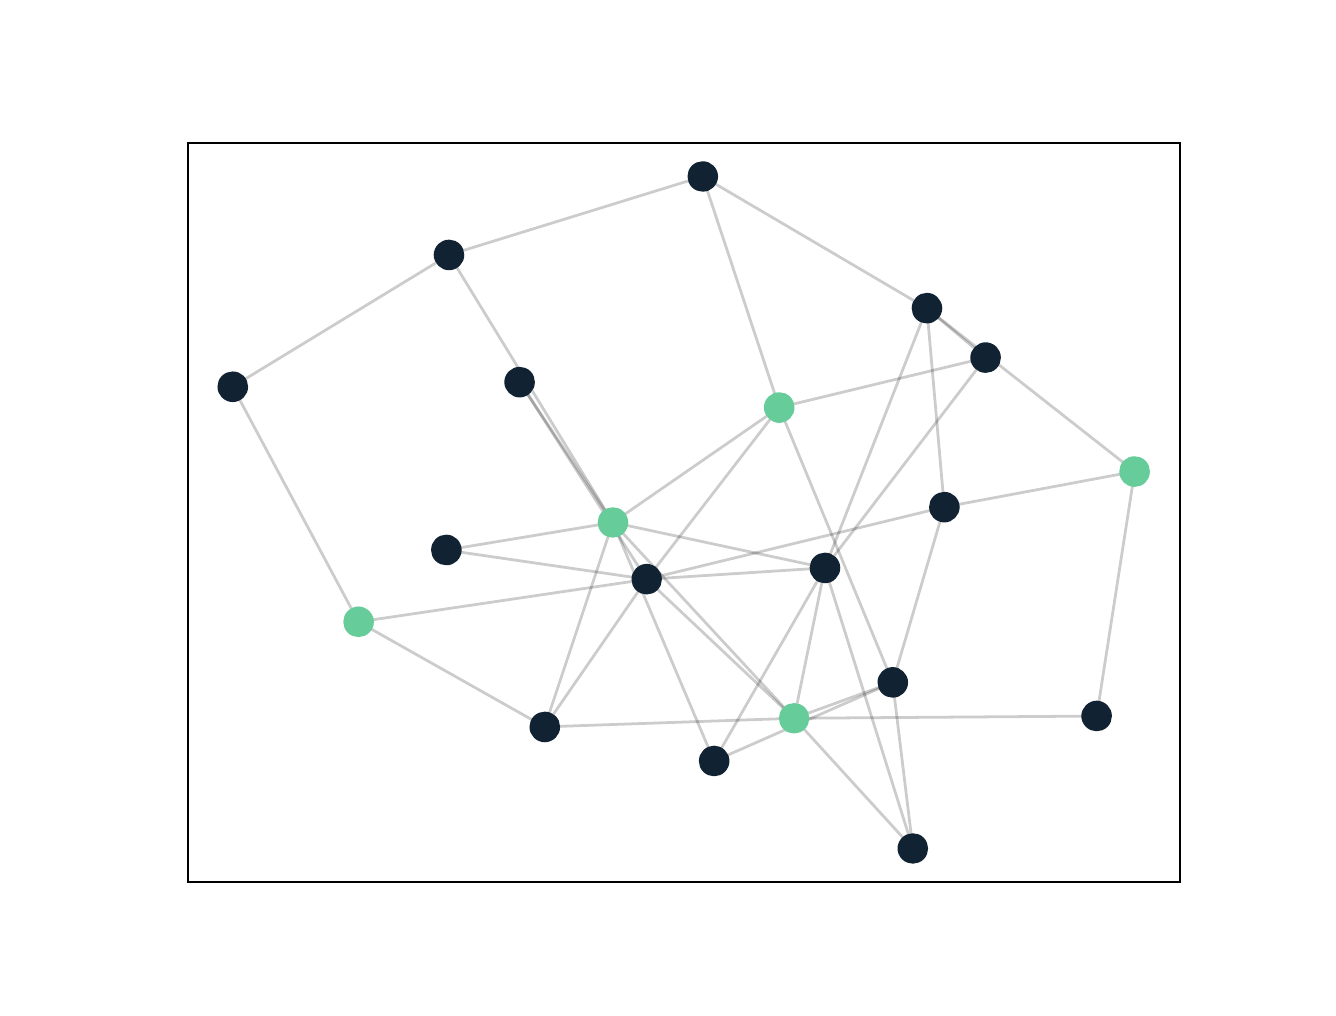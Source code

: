 \begingroup%
\makeatletter%
\begin{pgfpicture}%
\pgfpathrectangle{\pgfpointorigin}{\pgfqpoint{6.4in}{4.8in}}%
\pgfusepath{use as bounding box, clip}%
\begin{pgfscope}%
\pgfsetbuttcap%
\pgfsetmiterjoin%
\definecolor{currentfill}{rgb}{1.0,1.0,1.0}%
\pgfsetfillcolor{currentfill}%
\pgfsetlinewidth{0.0pt}%
\definecolor{currentstroke}{rgb}{1.0,1.0,1.0}%
\pgfsetstrokecolor{currentstroke}%
\pgfsetdash{}{0pt}%
\pgfpathmoveto{\pgfqpoint{0.0in}{0.0in}}%
\pgfpathlineto{\pgfqpoint{6.4in}{0.0in}}%
\pgfpathlineto{\pgfqpoint{6.4in}{4.8in}}%
\pgfpathlineto{\pgfqpoint{0.0in}{4.8in}}%
\pgfpathclose%
\pgfusepath{fill}%
\end{pgfscope}%
\begin{pgfscope}%
\pgfsetbuttcap%
\pgfsetmiterjoin%
\definecolor{currentfill}{rgb}{1.0,1.0,1.0}%
\pgfsetfillcolor{currentfill}%
\pgfsetlinewidth{0.0pt}%
\definecolor{currentstroke}{rgb}{0.0,0.0,0.0}%
\pgfsetstrokecolor{currentstroke}%
\pgfsetstrokeopacity{0.0}%
\pgfsetdash{}{0pt}%
\pgfpathmoveto{\pgfqpoint{0.8in}{0.528in}}%
\pgfpathlineto{\pgfqpoint{5.76in}{0.528in}}%
\pgfpathlineto{\pgfqpoint{5.76in}{4.224in}}%
\pgfpathlineto{\pgfqpoint{0.8in}{4.224in}}%
\pgfpathclose%
\pgfusepath{fill}%
\end{pgfscope}%
\begin{pgfscope}%
\pgfpathrectangle{\pgfqpoint{0.8in}{0.528in}}{\pgfqpoint{4.96in}{3.696in}}%
\pgfusepath{clip}%
\pgfsetbuttcap%
\pgfsetroundjoin%
\pgfsetlinewidth{1.004pt}%
\definecolor{currentstroke}{rgb}{0.0,0.0,0.0}%
\pgfsetstrokecolor{currentstroke}%
\pgfsetstrokeopacity{0.2}%
\pgfsetdash{}{0pt}%
\pgfpathmoveto{\pgfqpoint{4.583in}{2.403in}}%
\pgfpathlineto{\pgfqpoint{4.496in}{3.397in}}%
\pgfusepath{stroke}%
\end{pgfscope}%
\begin{pgfscope}%
\pgfpathrectangle{\pgfqpoint{0.8in}{0.528in}}{\pgfqpoint{4.96in}{3.696in}}%
\pgfusepath{clip}%
\pgfsetbuttcap%
\pgfsetroundjoin%
\pgfsetlinewidth{1.004pt}%
\definecolor{currentstroke}{rgb}{0.0,0.0,0.0}%
\pgfsetstrokecolor{currentstroke}%
\pgfsetstrokeopacity{0.2}%
\pgfsetdash{}{0pt}%
\pgfpathmoveto{\pgfqpoint{4.583in}{2.403in}}%
\pgfpathlineto{\pgfqpoint{3.095in}{2.042in}}%
\pgfusepath{stroke}%
\end{pgfscope}%
\begin{pgfscope}%
\pgfpathrectangle{\pgfqpoint{0.8in}{0.528in}}{\pgfqpoint{4.96in}{3.696in}}%
\pgfusepath{clip}%
\pgfsetbuttcap%
\pgfsetroundjoin%
\pgfsetlinewidth{1.004pt}%
\definecolor{currentstroke}{rgb}{0.0,0.0,0.0}%
\pgfsetstrokecolor{currentstroke}%
\pgfsetstrokeopacity{0.2}%
\pgfsetdash{}{0pt}%
\pgfpathmoveto{\pgfqpoint{4.583in}{2.403in}}%
\pgfpathlineto{\pgfqpoint{4.325in}{1.526in}}%
\pgfusepath{stroke}%
\end{pgfscope}%
\begin{pgfscope}%
\pgfpathrectangle{\pgfqpoint{0.8in}{0.528in}}{\pgfqpoint{4.96in}{3.696in}}%
\pgfusepath{clip}%
\pgfsetbuttcap%
\pgfsetroundjoin%
\pgfsetlinewidth{1.004pt}%
\definecolor{currentstroke}{rgb}{0.0,0.0,0.0}%
\pgfsetstrokecolor{currentstroke}%
\pgfsetstrokeopacity{0.2}%
\pgfsetdash{}{0pt}%
\pgfpathmoveto{\pgfqpoint{4.583in}{2.403in}}%
\pgfpathlineto{\pgfqpoint{5.535in}{2.581in}}%
\pgfusepath{stroke}%
\end{pgfscope}%
\begin{pgfscope}%
\pgfpathrectangle{\pgfqpoint{0.8in}{0.528in}}{\pgfqpoint{4.96in}{3.696in}}%
\pgfusepath{clip}%
\pgfsetbuttcap%
\pgfsetroundjoin%
\pgfsetlinewidth{1.004pt}%
\definecolor{currentstroke}{rgb}{0.0,0.0,0.0}%
\pgfsetstrokecolor{currentstroke}%
\pgfsetstrokeopacity{0.2}%
\pgfsetdash{}{0pt}%
\pgfpathmoveto{\pgfqpoint{4.496in}{3.397in}}%
\pgfpathlineto{\pgfqpoint{3.986in}{2.099in}}%
\pgfusepath{stroke}%
\end{pgfscope}%
\begin{pgfscope}%
\pgfpathrectangle{\pgfqpoint{0.8in}{0.528in}}{\pgfqpoint{4.96in}{3.696in}}%
\pgfusepath{clip}%
\pgfsetbuttcap%
\pgfsetroundjoin%
\pgfsetlinewidth{1.004pt}%
\definecolor{currentstroke}{rgb}{0.0,0.0,0.0}%
\pgfsetstrokecolor{currentstroke}%
\pgfsetstrokeopacity{0.2}%
\pgfsetdash{}{0pt}%
\pgfpathmoveto{\pgfqpoint{4.496in}{3.397in}}%
\pgfpathlineto{\pgfqpoint{4.79in}{3.15in}}%
\pgfusepath{stroke}%
\end{pgfscope}%
\begin{pgfscope}%
\pgfpathrectangle{\pgfqpoint{0.8in}{0.528in}}{\pgfqpoint{4.96in}{3.696in}}%
\pgfusepath{clip}%
\pgfsetbuttcap%
\pgfsetroundjoin%
\pgfsetlinewidth{1.004pt}%
\definecolor{currentstroke}{rgb}{0.0,0.0,0.0}%
\pgfsetstrokecolor{currentstroke}%
\pgfsetstrokeopacity{0.2}%
\pgfsetdash{}{0pt}%
\pgfpathmoveto{\pgfqpoint{4.496in}{3.397in}}%
\pgfpathlineto{\pgfqpoint{5.535in}{2.581in}}%
\pgfusepath{stroke}%
\end{pgfscope}%
\begin{pgfscope}%
\pgfpathrectangle{\pgfqpoint{0.8in}{0.528in}}{\pgfqpoint{4.96in}{3.696in}}%
\pgfusepath{clip}%
\pgfsetbuttcap%
\pgfsetroundjoin%
\pgfsetlinewidth{1.004pt}%
\definecolor{currentstroke}{rgb}{0.0,0.0,0.0}%
\pgfsetstrokecolor{currentstroke}%
\pgfsetstrokeopacity{0.2}%
\pgfsetdash{}{0pt}%
\pgfpathmoveto{\pgfqpoint{4.496in}{3.397in}}%
\pgfpathlineto{\pgfqpoint{3.375in}{4.056in}}%
\pgfusepath{stroke}%
\end{pgfscope}%
\begin{pgfscope}%
\pgfpathrectangle{\pgfqpoint{0.8in}{0.528in}}{\pgfqpoint{4.96in}{3.696in}}%
\pgfusepath{clip}%
\pgfsetbuttcap%
\pgfsetroundjoin%
\pgfsetlinewidth{1.004pt}%
\definecolor{currentstroke}{rgb}{0.0,0.0,0.0}%
\pgfsetstrokecolor{currentstroke}%
\pgfsetstrokeopacity{0.2}%
\pgfsetdash{}{0pt}%
\pgfpathmoveto{\pgfqpoint{3.095in}{2.042in}}%
\pgfpathlineto{\pgfqpoint{2.093in}{2.188in}}%
\pgfusepath{stroke}%
\end{pgfscope}%
\begin{pgfscope}%
\pgfpathrectangle{\pgfqpoint{0.8in}{0.528in}}{\pgfqpoint{4.96in}{3.696in}}%
\pgfusepath{clip}%
\pgfsetbuttcap%
\pgfsetroundjoin%
\pgfsetlinewidth{1.004pt}%
\definecolor{currentstroke}{rgb}{0.0,0.0,0.0}%
\pgfsetstrokecolor{currentstroke}%
\pgfsetstrokeopacity{0.2}%
\pgfsetdash{}{0pt}%
\pgfpathmoveto{\pgfqpoint{3.095in}{2.042in}}%
\pgfpathlineto{\pgfqpoint{2.46in}{3.028in}}%
\pgfusepath{stroke}%
\end{pgfscope}%
\begin{pgfscope}%
\pgfpathrectangle{\pgfqpoint{0.8in}{0.528in}}{\pgfqpoint{4.96in}{3.696in}}%
\pgfusepath{clip}%
\pgfsetbuttcap%
\pgfsetroundjoin%
\pgfsetlinewidth{1.004pt}%
\definecolor{currentstroke}{rgb}{0.0,0.0,0.0}%
\pgfsetstrokecolor{currentstroke}%
\pgfsetstrokeopacity{0.2}%
\pgfsetdash{}{0pt}%
\pgfpathmoveto{\pgfqpoint{3.095in}{2.042in}}%
\pgfpathlineto{\pgfqpoint{1.654in}{1.829in}}%
\pgfusepath{stroke}%
\end{pgfscope}%
\begin{pgfscope}%
\pgfpathrectangle{\pgfqpoint{0.8in}{0.528in}}{\pgfqpoint{4.96in}{3.696in}}%
\pgfusepath{clip}%
\pgfsetbuttcap%
\pgfsetroundjoin%
\pgfsetlinewidth{1.004pt}%
\definecolor{currentstroke}{rgb}{0.0,0.0,0.0}%
\pgfsetstrokecolor{currentstroke}%
\pgfsetstrokeopacity{0.2}%
\pgfsetdash{}{0pt}%
\pgfpathmoveto{\pgfqpoint{3.095in}{2.042in}}%
\pgfpathlineto{\pgfqpoint{3.986in}{2.099in}}%
\pgfusepath{stroke}%
\end{pgfscope}%
\begin{pgfscope}%
\pgfpathrectangle{\pgfqpoint{0.8in}{0.528in}}{\pgfqpoint{4.96in}{3.696in}}%
\pgfusepath{clip}%
\pgfsetbuttcap%
\pgfsetroundjoin%
\pgfsetlinewidth{1.004pt}%
\definecolor{currentstroke}{rgb}{0.0,0.0,0.0}%
\pgfsetstrokecolor{currentstroke}%
\pgfsetstrokeopacity{0.2}%
\pgfsetdash{}{0pt}%
\pgfpathmoveto{\pgfqpoint{3.095in}{2.042in}}%
\pgfpathlineto{\pgfqpoint{3.758in}{2.901in}}%
\pgfusepath{stroke}%
\end{pgfscope}%
\begin{pgfscope}%
\pgfpathrectangle{\pgfqpoint{0.8in}{0.528in}}{\pgfqpoint{4.96in}{3.696in}}%
\pgfusepath{clip}%
\pgfsetbuttcap%
\pgfsetroundjoin%
\pgfsetlinewidth{1.004pt}%
\definecolor{currentstroke}{rgb}{0.0,0.0,0.0}%
\pgfsetstrokecolor{currentstroke}%
\pgfsetstrokeopacity{0.2}%
\pgfsetdash{}{0pt}%
\pgfpathmoveto{\pgfqpoint{3.095in}{2.042in}}%
\pgfpathlineto{\pgfqpoint{3.832in}{1.347in}}%
\pgfusepath{stroke}%
\end{pgfscope}%
\begin{pgfscope}%
\pgfpathrectangle{\pgfqpoint{0.8in}{0.528in}}{\pgfqpoint{4.96in}{3.696in}}%
\pgfusepath{clip}%
\pgfsetbuttcap%
\pgfsetroundjoin%
\pgfsetlinewidth{1.004pt}%
\definecolor{currentstroke}{rgb}{0.0,0.0,0.0}%
\pgfsetstrokecolor{currentstroke}%
\pgfsetstrokeopacity{0.2}%
\pgfsetdash{}{0pt}%
\pgfpathmoveto{\pgfqpoint{3.095in}{2.042in}}%
\pgfpathlineto{\pgfqpoint{2.585in}{1.304in}}%
\pgfusepath{stroke}%
\end{pgfscope}%
\begin{pgfscope}%
\pgfpathrectangle{\pgfqpoint{0.8in}{0.528in}}{\pgfqpoint{4.96in}{3.696in}}%
\pgfusepath{clip}%
\pgfsetbuttcap%
\pgfsetroundjoin%
\pgfsetlinewidth{1.004pt}%
\definecolor{currentstroke}{rgb}{0.0,0.0,0.0}%
\pgfsetstrokecolor{currentstroke}%
\pgfsetstrokeopacity{0.2}%
\pgfsetdash{}{0pt}%
\pgfpathmoveto{\pgfqpoint{2.093in}{2.188in}}%
\pgfpathlineto{\pgfqpoint{2.926in}{2.326in}}%
\pgfusepath{stroke}%
\end{pgfscope}%
\begin{pgfscope}%
\pgfpathrectangle{\pgfqpoint{0.8in}{0.528in}}{\pgfqpoint{4.96in}{3.696in}}%
\pgfusepath{clip}%
\pgfsetbuttcap%
\pgfsetroundjoin%
\pgfsetlinewidth{1.004pt}%
\definecolor{currentstroke}{rgb}{0.0,0.0,0.0}%
\pgfsetstrokecolor{currentstroke}%
\pgfsetstrokeopacity{0.2}%
\pgfsetdash{}{0pt}%
\pgfpathmoveto{\pgfqpoint{4.325in}{1.526in}}%
\pgfpathlineto{\pgfqpoint{3.758in}{2.901in}}%
\pgfusepath{stroke}%
\end{pgfscope}%
\begin{pgfscope}%
\pgfpathrectangle{\pgfqpoint{0.8in}{0.528in}}{\pgfqpoint{4.96in}{3.696in}}%
\pgfusepath{clip}%
\pgfsetbuttcap%
\pgfsetroundjoin%
\pgfsetlinewidth{1.004pt}%
\definecolor{currentstroke}{rgb}{0.0,0.0,0.0}%
\pgfsetstrokecolor{currentstroke}%
\pgfsetstrokeopacity{0.2}%
\pgfsetdash{}{0pt}%
\pgfpathmoveto{\pgfqpoint{4.325in}{1.526in}}%
\pgfpathlineto{\pgfqpoint{3.832in}{1.347in}}%
\pgfusepath{stroke}%
\end{pgfscope}%
\begin{pgfscope}%
\pgfpathrectangle{\pgfqpoint{0.8in}{0.528in}}{\pgfqpoint{4.96in}{3.696in}}%
\pgfusepath{clip}%
\pgfsetbuttcap%
\pgfsetroundjoin%
\pgfsetlinewidth{1.004pt}%
\definecolor{currentstroke}{rgb}{0.0,0.0,0.0}%
\pgfsetstrokecolor{currentstroke}%
\pgfsetstrokeopacity{0.2}%
\pgfsetdash{}{0pt}%
\pgfpathmoveto{\pgfqpoint{4.325in}{1.526in}}%
\pgfpathlineto{\pgfqpoint{3.432in}{1.133in}}%
\pgfusepath{stroke}%
\end{pgfscope}%
\begin{pgfscope}%
\pgfpathrectangle{\pgfqpoint{0.8in}{0.528in}}{\pgfqpoint{4.96in}{3.696in}}%
\pgfusepath{clip}%
\pgfsetbuttcap%
\pgfsetroundjoin%
\pgfsetlinewidth{1.004pt}%
\definecolor{currentstroke}{rgb}{0.0,0.0,0.0}%
\pgfsetstrokecolor{currentstroke}%
\pgfsetstrokeopacity{0.2}%
\pgfsetdash{}{0pt}%
\pgfpathmoveto{\pgfqpoint{4.325in}{1.526in}}%
\pgfpathlineto{\pgfqpoint{4.426in}{0.696in}}%
\pgfusepath{stroke}%
\end{pgfscope}%
\begin{pgfscope}%
\pgfpathrectangle{\pgfqpoint{0.8in}{0.528in}}{\pgfqpoint{4.96in}{3.696in}}%
\pgfusepath{clip}%
\pgfsetbuttcap%
\pgfsetroundjoin%
\pgfsetlinewidth{1.004pt}%
\definecolor{currentstroke}{rgb}{0.0,0.0,0.0}%
\pgfsetstrokecolor{currentstroke}%
\pgfsetstrokeopacity{0.2}%
\pgfsetdash{}{0pt}%
\pgfpathmoveto{\pgfqpoint{2.46in}{3.028in}}%
\pgfpathlineto{\pgfqpoint{2.926in}{2.326in}}%
\pgfusepath{stroke}%
\end{pgfscope}%
\begin{pgfscope}%
\pgfpathrectangle{\pgfqpoint{0.8in}{0.528in}}{\pgfqpoint{4.96in}{3.696in}}%
\pgfusepath{clip}%
\pgfsetbuttcap%
\pgfsetroundjoin%
\pgfsetlinewidth{1.004pt}%
\definecolor{currentstroke}{rgb}{0.0,0.0,0.0}%
\pgfsetstrokecolor{currentstroke}%
\pgfsetstrokeopacity{0.2}%
\pgfsetdash{}{0pt}%
\pgfpathmoveto{\pgfqpoint{1.654in}{1.829in}}%
\pgfpathlineto{\pgfqpoint{2.585in}{1.304in}}%
\pgfusepath{stroke}%
\end{pgfscope}%
\begin{pgfscope}%
\pgfpathrectangle{\pgfqpoint{0.8in}{0.528in}}{\pgfqpoint{4.96in}{3.696in}}%
\pgfusepath{clip}%
\pgfsetbuttcap%
\pgfsetroundjoin%
\pgfsetlinewidth{1.004pt}%
\definecolor{currentstroke}{rgb}{0.0,0.0,0.0}%
\pgfsetstrokecolor{currentstroke}%
\pgfsetstrokeopacity{0.2}%
\pgfsetdash{}{0pt}%
\pgfpathmoveto{\pgfqpoint{1.654in}{1.829in}}%
\pgfpathlineto{\pgfqpoint{1.025in}{3.005in}}%
\pgfusepath{stroke}%
\end{pgfscope}%
\begin{pgfscope}%
\pgfpathrectangle{\pgfqpoint{0.8in}{0.528in}}{\pgfqpoint{4.96in}{3.696in}}%
\pgfusepath{clip}%
\pgfsetbuttcap%
\pgfsetroundjoin%
\pgfsetlinewidth{1.004pt}%
\definecolor{currentstroke}{rgb}{0.0,0.0,0.0}%
\pgfsetstrokecolor{currentstroke}%
\pgfsetstrokeopacity{0.2}%
\pgfsetdash{}{0pt}%
\pgfpathmoveto{\pgfqpoint{3.986in}{2.099in}}%
\pgfpathlineto{\pgfqpoint{4.79in}{3.15in}}%
\pgfusepath{stroke}%
\end{pgfscope}%
\begin{pgfscope}%
\pgfpathrectangle{\pgfqpoint{0.8in}{0.528in}}{\pgfqpoint{4.96in}{3.696in}}%
\pgfusepath{clip}%
\pgfsetbuttcap%
\pgfsetroundjoin%
\pgfsetlinewidth{1.004pt}%
\definecolor{currentstroke}{rgb}{0.0,0.0,0.0}%
\pgfsetstrokecolor{currentstroke}%
\pgfsetstrokeopacity{0.2}%
\pgfsetdash{}{0pt}%
\pgfpathmoveto{\pgfqpoint{3.986in}{2.099in}}%
\pgfpathlineto{\pgfqpoint{3.832in}{1.347in}}%
\pgfusepath{stroke}%
\end{pgfscope}%
\begin{pgfscope}%
\pgfpathrectangle{\pgfqpoint{0.8in}{0.528in}}{\pgfqpoint{4.96in}{3.696in}}%
\pgfusepath{clip}%
\pgfsetbuttcap%
\pgfsetroundjoin%
\pgfsetlinewidth{1.004pt}%
\definecolor{currentstroke}{rgb}{0.0,0.0,0.0}%
\pgfsetstrokecolor{currentstroke}%
\pgfsetstrokeopacity{0.2}%
\pgfsetdash{}{0pt}%
\pgfpathmoveto{\pgfqpoint{3.986in}{2.099in}}%
\pgfpathlineto{\pgfqpoint{2.926in}{2.326in}}%
\pgfusepath{stroke}%
\end{pgfscope}%
\begin{pgfscope}%
\pgfpathrectangle{\pgfqpoint{0.8in}{0.528in}}{\pgfqpoint{4.96in}{3.696in}}%
\pgfusepath{clip}%
\pgfsetbuttcap%
\pgfsetroundjoin%
\pgfsetlinewidth{1.004pt}%
\definecolor{currentstroke}{rgb}{0.0,0.0,0.0}%
\pgfsetstrokecolor{currentstroke}%
\pgfsetstrokeopacity{0.2}%
\pgfsetdash{}{0pt}%
\pgfpathmoveto{\pgfqpoint{3.986in}{2.099in}}%
\pgfpathlineto{\pgfqpoint{3.432in}{1.133in}}%
\pgfusepath{stroke}%
\end{pgfscope}%
\begin{pgfscope}%
\pgfpathrectangle{\pgfqpoint{0.8in}{0.528in}}{\pgfqpoint{4.96in}{3.696in}}%
\pgfusepath{clip}%
\pgfsetbuttcap%
\pgfsetroundjoin%
\pgfsetlinewidth{1.004pt}%
\definecolor{currentstroke}{rgb}{0.0,0.0,0.0}%
\pgfsetstrokecolor{currentstroke}%
\pgfsetstrokeopacity{0.2}%
\pgfsetdash{}{0pt}%
\pgfpathmoveto{\pgfqpoint{3.986in}{2.099in}}%
\pgfpathlineto{\pgfqpoint{4.426in}{0.696in}}%
\pgfusepath{stroke}%
\end{pgfscope}%
\begin{pgfscope}%
\pgfpathrectangle{\pgfqpoint{0.8in}{0.528in}}{\pgfqpoint{4.96in}{3.696in}}%
\pgfusepath{clip}%
\pgfsetbuttcap%
\pgfsetroundjoin%
\pgfsetlinewidth{1.004pt}%
\definecolor{currentstroke}{rgb}{0.0,0.0,0.0}%
\pgfsetstrokecolor{currentstroke}%
\pgfsetstrokeopacity{0.2}%
\pgfsetdash{}{0pt}%
\pgfpathmoveto{\pgfqpoint{4.79in}{3.15in}}%
\pgfpathlineto{\pgfqpoint{3.758in}{2.901in}}%
\pgfusepath{stroke}%
\end{pgfscope}%
\begin{pgfscope}%
\pgfpathrectangle{\pgfqpoint{0.8in}{0.528in}}{\pgfqpoint{4.96in}{3.696in}}%
\pgfusepath{clip}%
\pgfsetbuttcap%
\pgfsetroundjoin%
\pgfsetlinewidth{1.004pt}%
\definecolor{currentstroke}{rgb}{0.0,0.0,0.0}%
\pgfsetstrokecolor{currentstroke}%
\pgfsetstrokeopacity{0.2}%
\pgfsetdash{}{0pt}%
\pgfpathmoveto{\pgfqpoint{5.345in}{1.358in}}%
\pgfpathlineto{\pgfqpoint{5.535in}{2.581in}}%
\pgfusepath{stroke}%
\end{pgfscope}%
\begin{pgfscope}%
\pgfpathrectangle{\pgfqpoint{0.8in}{0.528in}}{\pgfqpoint{4.96in}{3.696in}}%
\pgfusepath{clip}%
\pgfsetbuttcap%
\pgfsetroundjoin%
\pgfsetlinewidth{1.004pt}%
\definecolor{currentstroke}{rgb}{0.0,0.0,0.0}%
\pgfsetstrokecolor{currentstroke}%
\pgfsetstrokeopacity{0.2}%
\pgfsetdash{}{0pt}%
\pgfpathmoveto{\pgfqpoint{5.345in}{1.358in}}%
\pgfpathlineto{\pgfqpoint{3.832in}{1.347in}}%
\pgfusepath{stroke}%
\end{pgfscope}%
\begin{pgfscope}%
\pgfpathrectangle{\pgfqpoint{0.8in}{0.528in}}{\pgfqpoint{4.96in}{3.696in}}%
\pgfusepath{clip}%
\pgfsetbuttcap%
\pgfsetroundjoin%
\pgfsetlinewidth{1.004pt}%
\definecolor{currentstroke}{rgb}{0.0,0.0,0.0}%
\pgfsetstrokecolor{currentstroke}%
\pgfsetstrokeopacity{0.2}%
\pgfsetdash{}{0pt}%
\pgfpathmoveto{\pgfqpoint{3.758in}{2.901in}}%
\pgfpathlineto{\pgfqpoint{2.926in}{2.326in}}%
\pgfusepath{stroke}%
\end{pgfscope}%
\begin{pgfscope}%
\pgfpathrectangle{\pgfqpoint{0.8in}{0.528in}}{\pgfqpoint{4.96in}{3.696in}}%
\pgfusepath{clip}%
\pgfsetbuttcap%
\pgfsetroundjoin%
\pgfsetlinewidth{1.004pt}%
\definecolor{currentstroke}{rgb}{0.0,0.0,0.0}%
\pgfsetstrokecolor{currentstroke}%
\pgfsetstrokeopacity{0.2}%
\pgfsetdash{}{0pt}%
\pgfpathmoveto{\pgfqpoint{3.758in}{2.901in}}%
\pgfpathlineto{\pgfqpoint{3.375in}{4.056in}}%
\pgfusepath{stroke}%
\end{pgfscope}%
\begin{pgfscope}%
\pgfpathrectangle{\pgfqpoint{0.8in}{0.528in}}{\pgfqpoint{4.96in}{3.696in}}%
\pgfusepath{clip}%
\pgfsetbuttcap%
\pgfsetroundjoin%
\pgfsetlinewidth{1.004pt}%
\definecolor{currentstroke}{rgb}{0.0,0.0,0.0}%
\pgfsetstrokecolor{currentstroke}%
\pgfsetstrokeopacity{0.2}%
\pgfsetdash{}{0pt}%
\pgfpathmoveto{\pgfqpoint{3.832in}{1.347in}}%
\pgfpathlineto{\pgfqpoint{2.926in}{2.326in}}%
\pgfusepath{stroke}%
\end{pgfscope}%
\begin{pgfscope}%
\pgfpathrectangle{\pgfqpoint{0.8in}{0.528in}}{\pgfqpoint{4.96in}{3.696in}}%
\pgfusepath{clip}%
\pgfsetbuttcap%
\pgfsetroundjoin%
\pgfsetlinewidth{1.004pt}%
\definecolor{currentstroke}{rgb}{0.0,0.0,0.0}%
\pgfsetstrokecolor{currentstroke}%
\pgfsetstrokeopacity{0.2}%
\pgfsetdash{}{0pt}%
\pgfpathmoveto{\pgfqpoint{3.832in}{1.347in}}%
\pgfpathlineto{\pgfqpoint{2.585in}{1.304in}}%
\pgfusepath{stroke}%
\end{pgfscope}%
\begin{pgfscope}%
\pgfpathrectangle{\pgfqpoint{0.8in}{0.528in}}{\pgfqpoint{4.96in}{3.696in}}%
\pgfusepath{clip}%
\pgfsetbuttcap%
\pgfsetroundjoin%
\pgfsetlinewidth{1.004pt}%
\definecolor{currentstroke}{rgb}{0.0,0.0,0.0}%
\pgfsetstrokecolor{currentstroke}%
\pgfsetstrokeopacity{0.2}%
\pgfsetdash{}{0pt}%
\pgfpathmoveto{\pgfqpoint{3.832in}{1.347in}}%
\pgfpathlineto{\pgfqpoint{4.426in}{0.696in}}%
\pgfusepath{stroke}%
\end{pgfscope}%
\begin{pgfscope}%
\pgfpathrectangle{\pgfqpoint{0.8in}{0.528in}}{\pgfqpoint{4.96in}{3.696in}}%
\pgfusepath{clip}%
\pgfsetbuttcap%
\pgfsetroundjoin%
\pgfsetlinewidth{1.004pt}%
\definecolor{currentstroke}{rgb}{0.0,0.0,0.0}%
\pgfsetstrokecolor{currentstroke}%
\pgfsetstrokeopacity{0.2}%
\pgfsetdash{}{0pt}%
\pgfpathmoveto{\pgfqpoint{2.926in}{2.326in}}%
\pgfpathlineto{\pgfqpoint{3.432in}{1.133in}}%
\pgfusepath{stroke}%
\end{pgfscope}%
\begin{pgfscope}%
\pgfpathrectangle{\pgfqpoint{0.8in}{0.528in}}{\pgfqpoint{4.96in}{3.696in}}%
\pgfusepath{clip}%
\pgfsetbuttcap%
\pgfsetroundjoin%
\pgfsetlinewidth{1.004pt}%
\definecolor{currentstroke}{rgb}{0.0,0.0,0.0}%
\pgfsetstrokecolor{currentstroke}%
\pgfsetstrokeopacity{0.2}%
\pgfsetdash{}{0pt}%
\pgfpathmoveto{\pgfqpoint{2.926in}{2.326in}}%
\pgfpathlineto{\pgfqpoint{2.107in}{3.664in}}%
\pgfusepath{stroke}%
\end{pgfscope}%
\begin{pgfscope}%
\pgfpathrectangle{\pgfqpoint{0.8in}{0.528in}}{\pgfqpoint{4.96in}{3.696in}}%
\pgfusepath{clip}%
\pgfsetbuttcap%
\pgfsetroundjoin%
\pgfsetlinewidth{1.004pt}%
\definecolor{currentstroke}{rgb}{0.0,0.0,0.0}%
\pgfsetstrokecolor{currentstroke}%
\pgfsetstrokeopacity{0.2}%
\pgfsetdash{}{0pt}%
\pgfpathmoveto{\pgfqpoint{2.926in}{2.326in}}%
\pgfpathlineto{\pgfqpoint{2.585in}{1.304in}}%
\pgfusepath{stroke}%
\end{pgfscope}%
\begin{pgfscope}%
\pgfpathrectangle{\pgfqpoint{0.8in}{0.528in}}{\pgfqpoint{4.96in}{3.696in}}%
\pgfusepath{clip}%
\pgfsetbuttcap%
\pgfsetroundjoin%
\pgfsetlinewidth{1.004pt}%
\definecolor{currentstroke}{rgb}{0.0,0.0,0.0}%
\pgfsetstrokecolor{currentstroke}%
\pgfsetstrokeopacity{0.2}%
\pgfsetdash{}{0pt}%
\pgfpathmoveto{\pgfqpoint{2.107in}{3.664in}}%
\pgfpathlineto{\pgfqpoint{1.025in}{3.005in}}%
\pgfusepath{stroke}%
\end{pgfscope}%
\begin{pgfscope}%
\pgfpathrectangle{\pgfqpoint{0.8in}{0.528in}}{\pgfqpoint{4.96in}{3.696in}}%
\pgfusepath{clip}%
\pgfsetbuttcap%
\pgfsetroundjoin%
\pgfsetlinewidth{1.004pt}%
\definecolor{currentstroke}{rgb}{0.0,0.0,0.0}%
\pgfsetstrokecolor{currentstroke}%
\pgfsetstrokeopacity{0.2}%
\pgfsetdash{}{0pt}%
\pgfpathmoveto{\pgfqpoint{2.107in}{3.664in}}%
\pgfpathlineto{\pgfqpoint{3.375in}{4.056in}}%
\pgfusepath{stroke}%
\end{pgfscope}%
\begin{pgfscope}%
\pgfpathrectangle{\pgfqpoint{0.8in}{0.528in}}{\pgfqpoint{4.96in}{3.696in}}%
\pgfusepath{clip}%
\pgfsetbuttcap%
\pgfsetroundjoin%
\definecolor{currentfill}{rgb}{0.067,0.133,0.2}%
\pgfsetfillcolor{currentfill}%
\pgfsetlinewidth{1.004pt}%
\definecolor{currentstroke}{rgb}{0.067,0.133,0.2}%
\pgfsetstrokecolor{currentstroke}%
\pgfsetdash{}{0pt}%
\pgfpathmoveto{\pgfqpoint{4.583in}{2.333in}}%
\pgfpathcurveto{\pgfqpoint{4.602in}{2.333in}}{\pgfqpoint{4.619in}{2.341in}}{\pgfqpoint{4.632in}{2.354in}}%
\pgfpathcurveto{\pgfqpoint{4.645in}{2.367in}}{\pgfqpoint{4.653in}{2.384in}}{\pgfqpoint{4.653in}{2.403in}}%
\pgfpathcurveto{\pgfqpoint{4.653in}{2.421in}}{\pgfqpoint{4.645in}{2.439in}}{\pgfqpoint{4.632in}{2.452in}}%
\pgfpathcurveto{\pgfqpoint{4.619in}{2.465in}}{\pgfqpoint{4.602in}{2.472in}}{\pgfqpoint{4.583in}{2.472in}}%
\pgfpathcurveto{\pgfqpoint{4.565in}{2.472in}}{\pgfqpoint{4.547in}{2.465in}}{\pgfqpoint{4.534in}{2.452in}}%
\pgfpathcurveto{\pgfqpoint{4.521in}{2.439in}}{\pgfqpoint{4.514in}{2.421in}}{\pgfqpoint{4.514in}{2.403in}}%
\pgfpathcurveto{\pgfqpoint{4.514in}{2.384in}}{\pgfqpoint{4.521in}{2.367in}}{\pgfqpoint{4.534in}{2.354in}}%
\pgfpathcurveto{\pgfqpoint{4.547in}{2.341in}}{\pgfqpoint{4.565in}{2.333in}}{\pgfqpoint{4.583in}{2.333in}}%
\pgfpathclose%
\pgfusepath{stroke,fill}%
\end{pgfscope}%
\begin{pgfscope}%
\pgfpathrectangle{\pgfqpoint{0.8in}{0.528in}}{\pgfqpoint{4.96in}{3.696in}}%
\pgfusepath{clip}%
\pgfsetbuttcap%
\pgfsetroundjoin%
\definecolor{currentfill}{rgb}{0.067,0.133,0.2}%
\pgfsetfillcolor{currentfill}%
\pgfsetlinewidth{1.004pt}%
\definecolor{currentstroke}{rgb}{0.067,0.133,0.2}%
\pgfsetstrokecolor{currentstroke}%
\pgfsetdash{}{0pt}%
\pgfpathmoveto{\pgfqpoint{4.496in}{3.328in}}%
\pgfpathcurveto{\pgfqpoint{4.515in}{3.328in}}{\pgfqpoint{4.532in}{3.335in}}{\pgfqpoint{4.545in}{3.348in}}%
\pgfpathcurveto{\pgfqpoint{4.558in}{3.361in}}{\pgfqpoint{4.566in}{3.379in}}{\pgfqpoint{4.566in}{3.397in}}%
\pgfpathcurveto{\pgfqpoint{4.566in}{3.416in}}{\pgfqpoint{4.558in}{3.433in}}{\pgfqpoint{4.545in}{3.446in}}%
\pgfpathcurveto{\pgfqpoint{4.532in}{3.46in}}{\pgfqpoint{4.515in}{3.467in}}{\pgfqpoint{4.496in}{3.467in}}%
\pgfpathcurveto{\pgfqpoint{4.478in}{3.467in}}{\pgfqpoint{4.46in}{3.46in}}{\pgfqpoint{4.447in}{3.446in}}%
\pgfpathcurveto{\pgfqpoint{4.434in}{3.433in}}{\pgfqpoint{4.427in}{3.416in}}{\pgfqpoint{4.427in}{3.397in}}%
\pgfpathcurveto{\pgfqpoint{4.427in}{3.379in}}{\pgfqpoint{4.434in}{3.361in}}{\pgfqpoint{4.447in}{3.348in}}%
\pgfpathcurveto{\pgfqpoint{4.46in}{3.335in}}{\pgfqpoint{4.478in}{3.328in}}{\pgfqpoint{4.496in}{3.328in}}%
\pgfpathclose%
\pgfusepath{stroke,fill}%
\end{pgfscope}%
\begin{pgfscope}%
\pgfpathrectangle{\pgfqpoint{0.8in}{0.528in}}{\pgfqpoint{4.96in}{3.696in}}%
\pgfusepath{clip}%
\pgfsetbuttcap%
\pgfsetroundjoin%
\definecolor{currentfill}{rgb}{0.067,0.133,0.2}%
\pgfsetfillcolor{currentfill}%
\pgfsetlinewidth{1.004pt}%
\definecolor{currentstroke}{rgb}{0.067,0.133,0.2}%
\pgfsetstrokecolor{currentstroke}%
\pgfsetdash{}{0pt}%
\pgfpathmoveto{\pgfqpoint{3.095in}{1.973in}}%
\pgfpathcurveto{\pgfqpoint{3.113in}{1.973in}}{\pgfqpoint{3.131in}{1.98in}}{\pgfqpoint{3.144in}{1.993in}}%
\pgfpathcurveto{\pgfqpoint{3.157in}{2.006in}}{\pgfqpoint{3.164in}{2.024in}}{\pgfqpoint{3.164in}{2.042in}}%
\pgfpathcurveto{\pgfqpoint{3.164in}{2.061in}}{\pgfqpoint{3.157in}{2.078in}}{\pgfqpoint{3.144in}{2.091in}}%
\pgfpathcurveto{\pgfqpoint{3.131in}{2.104in}}{\pgfqpoint{3.113in}{2.112in}}{\pgfqpoint{3.095in}{2.112in}}%
\pgfpathcurveto{\pgfqpoint{3.077in}{2.112in}}{\pgfqpoint{3.059in}{2.104in}}{\pgfqpoint{3.046in}{2.091in}}%
\pgfpathcurveto{\pgfqpoint{3.033in}{2.078in}}{\pgfqpoint{3.026in}{2.061in}}{\pgfqpoint{3.026in}{2.042in}}%
\pgfpathcurveto{\pgfqpoint{3.026in}{2.024in}}{\pgfqpoint{3.033in}{2.006in}}{\pgfqpoint{3.046in}{1.993in}}%
\pgfpathcurveto{\pgfqpoint{3.059in}{1.98in}}{\pgfqpoint{3.077in}{1.973in}}{\pgfqpoint{3.095in}{1.973in}}%
\pgfpathclose%
\pgfusepath{stroke,fill}%
\end{pgfscope}%
\begin{pgfscope}%
\pgfpathrectangle{\pgfqpoint{0.8in}{0.528in}}{\pgfqpoint{4.96in}{3.696in}}%
\pgfusepath{clip}%
\pgfsetbuttcap%
\pgfsetroundjoin%
\definecolor{currentfill}{rgb}{0.067,0.133,0.2}%
\pgfsetfillcolor{currentfill}%
\pgfsetlinewidth{1.004pt}%
\definecolor{currentstroke}{rgb}{0.067,0.133,0.2}%
\pgfsetstrokecolor{currentstroke}%
\pgfsetdash{}{0pt}%
\pgfpathmoveto{\pgfqpoint{2.093in}{2.119in}}%
\pgfpathcurveto{\pgfqpoint{2.112in}{2.119in}}{\pgfqpoint{2.129in}{2.126in}}{\pgfqpoint{2.142in}{2.139in}}%
\pgfpathcurveto{\pgfqpoint{2.155in}{2.152in}}{\pgfqpoint{2.163in}{2.17in}}{\pgfqpoint{2.163in}{2.188in}}%
\pgfpathcurveto{\pgfqpoint{2.163in}{2.207in}}{\pgfqpoint{2.155in}{2.225in}}{\pgfqpoint{2.142in}{2.238in}}%
\pgfpathcurveto{\pgfqpoint{2.129in}{2.251in}}{\pgfqpoint{2.112in}{2.258in}}{\pgfqpoint{2.093in}{2.258in}}%
\pgfpathcurveto{\pgfqpoint{2.075in}{2.258in}}{\pgfqpoint{2.057in}{2.251in}}{\pgfqpoint{2.044in}{2.238in}}%
\pgfpathcurveto{\pgfqpoint{2.031in}{2.225in}}{\pgfqpoint{2.024in}{2.207in}}{\pgfqpoint{2.024in}{2.188in}}%
\pgfpathcurveto{\pgfqpoint{2.024in}{2.17in}}{\pgfqpoint{2.031in}{2.152in}}{\pgfqpoint{2.044in}{2.139in}}%
\pgfpathcurveto{\pgfqpoint{2.057in}{2.126in}}{\pgfqpoint{2.075in}{2.119in}}{\pgfqpoint{2.093in}{2.119in}}%
\pgfpathclose%
\pgfusepath{stroke,fill}%
\end{pgfscope}%
\begin{pgfscope}%
\pgfpathrectangle{\pgfqpoint{0.8in}{0.528in}}{\pgfqpoint{4.96in}{3.696in}}%
\pgfusepath{clip}%
\pgfsetbuttcap%
\pgfsetroundjoin%
\definecolor{currentfill}{rgb}{0.067,0.133,0.2}%
\pgfsetfillcolor{currentfill}%
\pgfsetlinewidth{1.004pt}%
\definecolor{currentstroke}{rgb}{0.067,0.133,0.2}%
\pgfsetstrokecolor{currentstroke}%
\pgfsetdash{}{0pt}%
\pgfpathmoveto{\pgfqpoint{4.325in}{1.457in}}%
\pgfpathcurveto{\pgfqpoint{4.344in}{1.457in}}{\pgfqpoint{4.361in}{1.464in}}{\pgfqpoint{4.374in}{1.477in}}%
\pgfpathcurveto{\pgfqpoint{4.387in}{1.49in}}{\pgfqpoint{4.395in}{1.508in}}{\pgfqpoint{4.395in}{1.526in}}%
\pgfpathcurveto{\pgfqpoint{4.395in}{1.545in}}{\pgfqpoint{4.387in}{1.562in}}{\pgfqpoint{4.374in}{1.575in}}%
\pgfpathcurveto{\pgfqpoint{4.361in}{1.588in}}{\pgfqpoint{4.344in}{1.596in}}{\pgfqpoint{4.325in}{1.596in}}%
\pgfpathcurveto{\pgfqpoint{4.307in}{1.596in}}{\pgfqpoint{4.289in}{1.588in}}{\pgfqpoint{4.276in}{1.575in}}%
\pgfpathcurveto{\pgfqpoint{4.263in}{1.562in}}{\pgfqpoint{4.256in}{1.545in}}{\pgfqpoint{4.256in}{1.526in}}%
\pgfpathcurveto{\pgfqpoint{4.256in}{1.508in}}{\pgfqpoint{4.263in}{1.49in}}{\pgfqpoint{4.276in}{1.477in}}%
\pgfpathcurveto{\pgfqpoint{4.289in}{1.464in}}{\pgfqpoint{4.307in}{1.457in}}{\pgfqpoint{4.325in}{1.457in}}%
\pgfpathclose%
\pgfusepath{stroke,fill}%
\end{pgfscope}%
\begin{pgfscope}%
\pgfpathrectangle{\pgfqpoint{0.8in}{0.528in}}{\pgfqpoint{4.96in}{3.696in}}%
\pgfusepath{clip}%
\pgfsetbuttcap%
\pgfsetroundjoin%
\definecolor{currentfill}{rgb}{0.067,0.133,0.2}%
\pgfsetfillcolor{currentfill}%
\pgfsetlinewidth{1.004pt}%
\definecolor{currentstroke}{rgb}{0.067,0.133,0.2}%
\pgfsetstrokecolor{currentstroke}%
\pgfsetdash{}{0pt}%
\pgfpathmoveto{\pgfqpoint{2.46in}{2.958in}}%
\pgfpathcurveto{\pgfqpoint{2.478in}{2.958in}}{\pgfqpoint{2.496in}{2.966in}}{\pgfqpoint{2.509in}{2.979in}}%
\pgfpathcurveto{\pgfqpoint{2.522in}{2.992in}}{\pgfqpoint{2.529in}{3.009in}}{\pgfqpoint{2.529in}{3.028in}}%
\pgfpathcurveto{\pgfqpoint{2.529in}{3.046in}}{\pgfqpoint{2.522in}{3.064in}}{\pgfqpoint{2.509in}{3.077in}}%
\pgfpathcurveto{\pgfqpoint{2.496in}{3.09in}}{\pgfqpoint{2.478in}{3.097in}}{\pgfqpoint{2.46in}{3.097in}}%
\pgfpathcurveto{\pgfqpoint{2.441in}{3.097in}}{\pgfqpoint{2.424in}{3.09in}}{\pgfqpoint{2.411in}{3.077in}}%
\pgfpathcurveto{\pgfqpoint{2.398in}{3.064in}}{\pgfqpoint{2.39in}{3.046in}}{\pgfqpoint{2.39in}{3.028in}}%
\pgfpathcurveto{\pgfqpoint{2.39in}{3.009in}}{\pgfqpoint{2.398in}{2.992in}}{\pgfqpoint{2.411in}{2.979in}}%
\pgfpathcurveto{\pgfqpoint{2.424in}{2.966in}}{\pgfqpoint{2.441in}{2.958in}}{\pgfqpoint{2.46in}{2.958in}}%
\pgfpathclose%
\pgfusepath{stroke,fill}%
\end{pgfscope}%
\begin{pgfscope}%
\pgfpathrectangle{\pgfqpoint{0.8in}{0.528in}}{\pgfqpoint{4.96in}{3.696in}}%
\pgfusepath{clip}%
\pgfsetbuttcap%
\pgfsetroundjoin%
\definecolor{currentfill}{rgb}{0.4,0.8,0.6}%
\pgfsetfillcolor{currentfill}%
\pgfsetlinewidth{1.004pt}%
\definecolor{currentstroke}{rgb}{0.4,0.8,0.6}%
\pgfsetstrokecolor{currentstroke}%
\pgfsetdash{}{0pt}%
\pgfpathmoveto{\pgfqpoint{1.654in}{1.76in}}%
\pgfpathcurveto{\pgfqpoint{1.672in}{1.76in}}{\pgfqpoint{1.69in}{1.767in}}{\pgfqpoint{1.703in}{1.78in}}%
\pgfpathcurveto{\pgfqpoint{1.716in}{1.793in}}{\pgfqpoint{1.724in}{1.811in}}{\pgfqpoint{1.724in}{1.829in}}%
\pgfpathcurveto{\pgfqpoint{1.724in}{1.847in}}{\pgfqpoint{1.716in}{1.865in}}{\pgfqpoint{1.703in}{1.878in}}%
\pgfpathcurveto{\pgfqpoint{1.69in}{1.891in}}{\pgfqpoint{1.672in}{1.899in}}{\pgfqpoint{1.654in}{1.899in}}%
\pgfpathcurveto{\pgfqpoint{1.636in}{1.899in}}{\pgfqpoint{1.618in}{1.891in}}{\pgfqpoint{1.605in}{1.878in}}%
\pgfpathcurveto{\pgfqpoint{1.592in}{1.865in}}{\pgfqpoint{1.585in}{1.847in}}{\pgfqpoint{1.585in}{1.829in}}%
\pgfpathcurveto{\pgfqpoint{1.585in}{1.811in}}{\pgfqpoint{1.592in}{1.793in}}{\pgfqpoint{1.605in}{1.78in}}%
\pgfpathcurveto{\pgfqpoint{1.618in}{1.767in}}{\pgfqpoint{1.636in}{1.76in}}{\pgfqpoint{1.654in}{1.76in}}%
\pgfpathclose%
\pgfusepath{stroke,fill}%
\end{pgfscope}%
\begin{pgfscope}%
\pgfpathrectangle{\pgfqpoint{0.8in}{0.528in}}{\pgfqpoint{4.96in}{3.696in}}%
\pgfusepath{clip}%
\pgfsetbuttcap%
\pgfsetroundjoin%
\definecolor{currentfill}{rgb}{0.067,0.133,0.2}%
\pgfsetfillcolor{currentfill}%
\pgfsetlinewidth{1.004pt}%
\definecolor{currentstroke}{rgb}{0.067,0.133,0.2}%
\pgfsetstrokecolor{currentstroke}%
\pgfsetdash{}{0pt}%
\pgfpathmoveto{\pgfqpoint{3.986in}{2.029in}}%
\pgfpathcurveto{\pgfqpoint{4.005in}{2.029in}}{\pgfqpoint{4.022in}{2.036in}}{\pgfqpoint{4.035in}{2.05in}}%
\pgfpathcurveto{\pgfqpoint{4.048in}{2.063in}}{\pgfqpoint{4.056in}{2.08in}}{\pgfqpoint{4.056in}{2.099in}}%
\pgfpathcurveto{\pgfqpoint{4.056in}{2.117in}}{\pgfqpoint{4.048in}{2.135in}}{\pgfqpoint{4.035in}{2.148in}}%
\pgfpathcurveto{\pgfqpoint{4.022in}{2.161in}}{\pgfqpoint{4.005in}{2.168in}}{\pgfqpoint{3.986in}{2.168in}}%
\pgfpathcurveto{\pgfqpoint{3.968in}{2.168in}}{\pgfqpoint{3.95in}{2.161in}}{\pgfqpoint{3.937in}{2.148in}}%
\pgfpathcurveto{\pgfqpoint{3.924in}{2.135in}}{\pgfqpoint{3.917in}{2.117in}}{\pgfqpoint{3.917in}{2.099in}}%
\pgfpathcurveto{\pgfqpoint{3.917in}{2.08in}}{\pgfqpoint{3.924in}{2.063in}}{\pgfqpoint{3.937in}{2.05in}}%
\pgfpathcurveto{\pgfqpoint{3.95in}{2.036in}}{\pgfqpoint{3.968in}{2.029in}}{\pgfqpoint{3.986in}{2.029in}}%
\pgfpathclose%
\pgfusepath{stroke,fill}%
\end{pgfscope}%
\begin{pgfscope}%
\pgfpathrectangle{\pgfqpoint{0.8in}{0.528in}}{\pgfqpoint{4.96in}{3.696in}}%
\pgfusepath{clip}%
\pgfsetbuttcap%
\pgfsetroundjoin%
\definecolor{currentfill}{rgb}{0.067,0.133,0.2}%
\pgfsetfillcolor{currentfill}%
\pgfsetlinewidth{1.004pt}%
\definecolor{currentstroke}{rgb}{0.067,0.133,0.2}%
\pgfsetstrokecolor{currentstroke}%
\pgfsetdash{}{0pt}%
\pgfpathmoveto{\pgfqpoint{4.79in}{3.081in}}%
\pgfpathcurveto{\pgfqpoint{4.808in}{3.081in}}{\pgfqpoint{4.826in}{3.088in}}{\pgfqpoint{4.839in}{3.101in}}%
\pgfpathcurveto{\pgfqpoint{4.852in}{3.114in}}{\pgfqpoint{4.859in}{3.132in}}{\pgfqpoint{4.859in}{3.15in}}%
\pgfpathcurveto{\pgfqpoint{4.859in}{3.169in}}{\pgfqpoint{4.852in}{3.186in}}{\pgfqpoint{4.839in}{3.199in}}%
\pgfpathcurveto{\pgfqpoint{4.826in}{3.212in}}{\pgfqpoint{4.808in}{3.22in}}{\pgfqpoint{4.79in}{3.22in}}%
\pgfpathcurveto{\pgfqpoint{4.771in}{3.22in}}{\pgfqpoint{4.754in}{3.212in}}{\pgfqpoint{4.741in}{3.199in}}%
\pgfpathcurveto{\pgfqpoint{4.728in}{3.186in}}{\pgfqpoint{4.72in}{3.169in}}{\pgfqpoint{4.72in}{3.15in}}%
\pgfpathcurveto{\pgfqpoint{4.72in}{3.132in}}{\pgfqpoint{4.728in}{3.114in}}{\pgfqpoint{4.741in}{3.101in}}%
\pgfpathcurveto{\pgfqpoint{4.754in}{3.088in}}{\pgfqpoint{4.771in}{3.081in}}{\pgfqpoint{4.79in}{3.081in}}%
\pgfpathclose%
\pgfusepath{stroke,fill}%
\end{pgfscope}%
\begin{pgfscope}%
\pgfpathrectangle{\pgfqpoint{0.8in}{0.528in}}{\pgfqpoint{4.96in}{3.696in}}%
\pgfusepath{clip}%
\pgfsetbuttcap%
\pgfsetroundjoin%
\definecolor{currentfill}{rgb}{0.067,0.133,0.2}%
\pgfsetfillcolor{currentfill}%
\pgfsetlinewidth{1.004pt}%
\definecolor{currentstroke}{rgb}{0.067,0.133,0.2}%
\pgfsetstrokecolor{currentstroke}%
\pgfsetdash{}{0pt}%
\pgfpathmoveto{\pgfqpoint{5.345in}{1.289in}}%
\pgfpathcurveto{\pgfqpoint{5.363in}{1.289in}}{\pgfqpoint{5.381in}{1.296in}}{\pgfqpoint{5.394in}{1.309in}}%
\pgfpathcurveto{\pgfqpoint{5.407in}{1.322in}}{\pgfqpoint{5.414in}{1.34in}}{\pgfqpoint{5.414in}{1.358in}}%
\pgfpathcurveto{\pgfqpoint{5.414in}{1.377in}}{\pgfqpoint{5.407in}{1.394in}}{\pgfqpoint{5.394in}{1.407in}}%
\pgfpathcurveto{\pgfqpoint{5.381in}{1.42in}}{\pgfqpoint{5.363in}{1.428in}}{\pgfqpoint{5.345in}{1.428in}}%
\pgfpathcurveto{\pgfqpoint{5.327in}{1.428in}}{\pgfqpoint{5.309in}{1.42in}}{\pgfqpoint{5.296in}{1.407in}}%
\pgfpathcurveto{\pgfqpoint{5.283in}{1.394in}}{\pgfqpoint{5.275in}{1.377in}}{\pgfqpoint{5.275in}{1.358in}}%
\pgfpathcurveto{\pgfqpoint{5.275in}{1.34in}}{\pgfqpoint{5.283in}{1.322in}}{\pgfqpoint{5.296in}{1.309in}}%
\pgfpathcurveto{\pgfqpoint{5.309in}{1.296in}}{\pgfqpoint{5.327in}{1.289in}}{\pgfqpoint{5.345in}{1.289in}}%
\pgfpathclose%
\pgfusepath{stroke,fill}%
\end{pgfscope}%
\begin{pgfscope}%
\pgfpathrectangle{\pgfqpoint{0.8in}{0.528in}}{\pgfqpoint{4.96in}{3.696in}}%
\pgfusepath{clip}%
\pgfsetbuttcap%
\pgfsetroundjoin%
\definecolor{currentfill}{rgb}{0.4,0.8,0.6}%
\pgfsetfillcolor{currentfill}%
\pgfsetlinewidth{1.004pt}%
\definecolor{currentstroke}{rgb}{0.4,0.8,0.6}%
\pgfsetstrokecolor{currentstroke}%
\pgfsetdash{}{0pt}%
\pgfpathmoveto{\pgfqpoint{3.758in}{2.831in}}%
\pgfpathcurveto{\pgfqpoint{3.776in}{2.831in}}{\pgfqpoint{3.794in}{2.839in}}{\pgfqpoint{3.807in}{2.852in}}%
\pgfpathcurveto{\pgfqpoint{3.82in}{2.865in}}{\pgfqpoint{3.827in}{2.882in}}{\pgfqpoint{3.827in}{2.901in}}%
\pgfpathcurveto{\pgfqpoint{3.827in}{2.919in}}{\pgfqpoint{3.82in}{2.937in}}{\pgfqpoint{3.807in}{2.95in}}%
\pgfpathcurveto{\pgfqpoint{3.794in}{2.963in}}{\pgfqpoint{3.776in}{2.97in}}{\pgfqpoint{3.758in}{2.97in}}%
\pgfpathcurveto{\pgfqpoint{3.739in}{2.97in}}{\pgfqpoint{3.722in}{2.963in}}{\pgfqpoint{3.709in}{2.95in}}%
\pgfpathcurveto{\pgfqpoint{3.696in}{2.937in}}{\pgfqpoint{3.688in}{2.919in}}{\pgfqpoint{3.688in}{2.901in}}%
\pgfpathcurveto{\pgfqpoint{3.688in}{2.882in}}{\pgfqpoint{3.696in}{2.865in}}{\pgfqpoint{3.709in}{2.852in}}%
\pgfpathcurveto{\pgfqpoint{3.722in}{2.839in}}{\pgfqpoint{3.739in}{2.831in}}{\pgfqpoint{3.758in}{2.831in}}%
\pgfpathclose%
\pgfusepath{stroke,fill}%
\end{pgfscope}%
\begin{pgfscope}%
\pgfpathrectangle{\pgfqpoint{0.8in}{0.528in}}{\pgfqpoint{4.96in}{3.696in}}%
\pgfusepath{clip}%
\pgfsetbuttcap%
\pgfsetroundjoin%
\definecolor{currentfill}{rgb}{0.4,0.8,0.6}%
\pgfsetfillcolor{currentfill}%
\pgfsetlinewidth{1.004pt}%
\definecolor{currentstroke}{rgb}{0.4,0.8,0.6}%
\pgfsetstrokecolor{currentstroke}%
\pgfsetdash{}{0pt}%
\pgfpathmoveto{\pgfqpoint{5.535in}{2.511in}}%
\pgfpathcurveto{\pgfqpoint{5.553in}{2.511in}}{\pgfqpoint{5.571in}{2.518in}}{\pgfqpoint{5.584in}{2.531in}}%
\pgfpathcurveto{\pgfqpoint{5.597in}{2.544in}}{\pgfqpoint{5.604in}{2.562in}}{\pgfqpoint{5.604in}{2.581in}}%
\pgfpathcurveto{\pgfqpoint{5.604in}{2.599in}}{\pgfqpoint{5.597in}{2.617in}}{\pgfqpoint{5.584in}{2.63in}}%
\pgfpathcurveto{\pgfqpoint{5.571in}{2.643in}}{\pgfqpoint{5.553in}{2.65in}}{\pgfqpoint{5.535in}{2.65in}}%
\pgfpathcurveto{\pgfqpoint{5.516in}{2.65in}}{\pgfqpoint{5.498in}{2.643in}}{\pgfqpoint{5.485in}{2.63in}}%
\pgfpathcurveto{\pgfqpoint{5.472in}{2.617in}}{\pgfqpoint{5.465in}{2.599in}}{\pgfqpoint{5.465in}{2.581in}}%
\pgfpathcurveto{\pgfqpoint{5.465in}{2.562in}}{\pgfqpoint{5.472in}{2.544in}}{\pgfqpoint{5.485in}{2.531in}}%
\pgfpathcurveto{\pgfqpoint{5.498in}{2.518in}}{\pgfqpoint{5.516in}{2.511in}}{\pgfqpoint{5.535in}{2.511in}}%
\pgfpathclose%
\pgfusepath{stroke,fill}%
\end{pgfscope}%
\begin{pgfscope}%
\pgfpathrectangle{\pgfqpoint{0.8in}{0.528in}}{\pgfqpoint{4.96in}{3.696in}}%
\pgfusepath{clip}%
\pgfsetbuttcap%
\pgfsetroundjoin%
\definecolor{currentfill}{rgb}{0.4,0.8,0.6}%
\pgfsetfillcolor{currentfill}%
\pgfsetlinewidth{1.004pt}%
\definecolor{currentstroke}{rgb}{0.4,0.8,0.6}%
\pgfsetstrokecolor{currentstroke}%
\pgfsetdash{}{0pt}%
\pgfpathmoveto{\pgfqpoint{3.832in}{1.278in}}%
\pgfpathcurveto{\pgfqpoint{3.85in}{1.278in}}{\pgfqpoint{3.868in}{1.285in}}{\pgfqpoint{3.881in}{1.298in}}%
\pgfpathcurveto{\pgfqpoint{3.894in}{1.311in}}{\pgfqpoint{3.901in}{1.329in}}{\pgfqpoint{3.901in}{1.347in}}%
\pgfpathcurveto{\pgfqpoint{3.901in}{1.365in}}{\pgfqpoint{3.894in}{1.383in}}{\pgfqpoint{3.881in}{1.396in}}%
\pgfpathcurveto{\pgfqpoint{3.868in}{1.409in}}{\pgfqpoint{3.85in}{1.416in}}{\pgfqpoint{3.832in}{1.416in}}%
\pgfpathcurveto{\pgfqpoint{3.814in}{1.416in}}{\pgfqpoint{3.796in}{1.409in}}{\pgfqpoint{3.783in}{1.396in}}%
\pgfpathcurveto{\pgfqpoint{3.77in}{1.383in}}{\pgfqpoint{3.763in}{1.365in}}{\pgfqpoint{3.763in}{1.347in}}%
\pgfpathcurveto{\pgfqpoint{3.763in}{1.329in}}{\pgfqpoint{3.77in}{1.311in}}{\pgfqpoint{3.783in}{1.298in}}%
\pgfpathcurveto{\pgfqpoint{3.796in}{1.285in}}{\pgfqpoint{3.814in}{1.278in}}{\pgfqpoint{3.832in}{1.278in}}%
\pgfpathclose%
\pgfusepath{stroke,fill}%
\end{pgfscope}%
\begin{pgfscope}%
\pgfpathrectangle{\pgfqpoint{0.8in}{0.528in}}{\pgfqpoint{4.96in}{3.696in}}%
\pgfusepath{clip}%
\pgfsetbuttcap%
\pgfsetroundjoin%
\definecolor{currentfill}{rgb}{0.4,0.8,0.6}%
\pgfsetfillcolor{currentfill}%
\pgfsetlinewidth{1.004pt}%
\definecolor{currentstroke}{rgb}{0.4,0.8,0.6}%
\pgfsetstrokecolor{currentstroke}%
\pgfsetdash{}{0pt}%
\pgfpathmoveto{\pgfqpoint{2.926in}{2.257in}}%
\pgfpathcurveto{\pgfqpoint{2.944in}{2.257in}}{\pgfqpoint{2.962in}{2.264in}}{\pgfqpoint{2.975in}{2.277in}}%
\pgfpathcurveto{\pgfqpoint{2.988in}{2.29in}}{\pgfqpoint{2.996in}{2.308in}}{\pgfqpoint{2.996in}{2.326in}}%
\pgfpathcurveto{\pgfqpoint{2.996in}{2.344in}}{\pgfqpoint{2.988in}{2.362in}}{\pgfqpoint{2.975in}{2.375in}}%
\pgfpathcurveto{\pgfqpoint{2.962in}{2.388in}}{\pgfqpoint{2.944in}{2.395in}}{\pgfqpoint{2.926in}{2.395in}}%
\pgfpathcurveto{\pgfqpoint{2.908in}{2.395in}}{\pgfqpoint{2.89in}{2.388in}}{\pgfqpoint{2.877in}{2.375in}}%
\pgfpathcurveto{\pgfqpoint{2.864in}{2.362in}}{\pgfqpoint{2.857in}{2.344in}}{\pgfqpoint{2.857in}{2.326in}}%
\pgfpathcurveto{\pgfqpoint{2.857in}{2.308in}}{\pgfqpoint{2.864in}{2.29in}}{\pgfqpoint{2.877in}{2.277in}}%
\pgfpathcurveto{\pgfqpoint{2.89in}{2.264in}}{\pgfqpoint{2.908in}{2.257in}}{\pgfqpoint{2.926in}{2.257in}}%
\pgfpathclose%
\pgfusepath{stroke,fill}%
\end{pgfscope}%
\begin{pgfscope}%
\pgfpathrectangle{\pgfqpoint{0.8in}{0.528in}}{\pgfqpoint{4.96in}{3.696in}}%
\pgfusepath{clip}%
\pgfsetbuttcap%
\pgfsetroundjoin%
\definecolor{currentfill}{rgb}{0.067,0.133,0.2}%
\pgfsetfillcolor{currentfill}%
\pgfsetlinewidth{1.004pt}%
\definecolor{currentstroke}{rgb}{0.067,0.133,0.2}%
\pgfsetstrokecolor{currentstroke}%
\pgfsetdash{}{0pt}%
\pgfpathmoveto{\pgfqpoint{3.432in}{1.064in}}%
\pgfpathcurveto{\pgfqpoint{3.45in}{1.064in}}{\pgfqpoint{3.468in}{1.071in}}{\pgfqpoint{3.481in}{1.084in}}%
\pgfpathcurveto{\pgfqpoint{3.494in}{1.097in}}{\pgfqpoint{3.502in}{1.115in}}{\pgfqpoint{3.502in}{1.133in}}%
\pgfpathcurveto{\pgfqpoint{3.502in}{1.152in}}{\pgfqpoint{3.494in}{1.169in}}{\pgfqpoint{3.481in}{1.182in}}%
\pgfpathcurveto{\pgfqpoint{3.468in}{1.196in}}{\pgfqpoint{3.45in}{1.203in}}{\pgfqpoint{3.432in}{1.203in}}%
\pgfpathcurveto{\pgfqpoint{3.414in}{1.203in}}{\pgfqpoint{3.396in}{1.196in}}{\pgfqpoint{3.383in}{1.182in}}%
\pgfpathcurveto{\pgfqpoint{3.37in}{1.169in}}{\pgfqpoint{3.363in}{1.152in}}{\pgfqpoint{3.363in}{1.133in}}%
\pgfpathcurveto{\pgfqpoint{3.363in}{1.115in}}{\pgfqpoint{3.37in}{1.097in}}{\pgfqpoint{3.383in}{1.084in}}%
\pgfpathcurveto{\pgfqpoint{3.396in}{1.071in}}{\pgfqpoint{3.414in}{1.064in}}{\pgfqpoint{3.432in}{1.064in}}%
\pgfpathclose%
\pgfusepath{stroke,fill}%
\end{pgfscope}%
\begin{pgfscope}%
\pgfpathrectangle{\pgfqpoint{0.8in}{0.528in}}{\pgfqpoint{4.96in}{3.696in}}%
\pgfusepath{clip}%
\pgfsetbuttcap%
\pgfsetroundjoin%
\definecolor{currentfill}{rgb}{0.067,0.133,0.2}%
\pgfsetfillcolor{currentfill}%
\pgfsetlinewidth{1.004pt}%
\definecolor{currentstroke}{rgb}{0.067,0.133,0.2}%
\pgfsetstrokecolor{currentstroke}%
\pgfsetdash{}{0pt}%
\pgfpathmoveto{\pgfqpoint{2.107in}{3.594in}}%
\pgfpathcurveto{\pgfqpoint{2.125in}{3.594in}}{\pgfqpoint{2.143in}{3.602in}}{\pgfqpoint{2.156in}{3.615in}}%
\pgfpathcurveto{\pgfqpoint{2.169in}{3.628in}}{\pgfqpoint{2.176in}{3.645in}}{\pgfqpoint{2.176in}{3.664in}}%
\pgfpathcurveto{\pgfqpoint{2.176in}{3.682in}}{\pgfqpoint{2.169in}{3.7in}}{\pgfqpoint{2.156in}{3.713in}}%
\pgfpathcurveto{\pgfqpoint{2.143in}{3.726in}}{\pgfqpoint{2.125in}{3.733in}}{\pgfqpoint{2.107in}{3.733in}}%
\pgfpathcurveto{\pgfqpoint{2.088in}{3.733in}}{\pgfqpoint{2.071in}{3.726in}}{\pgfqpoint{2.058in}{3.713in}}%
\pgfpathcurveto{\pgfqpoint{2.045in}{3.7in}}{\pgfqpoint{2.037in}{3.682in}}{\pgfqpoint{2.037in}{3.664in}}%
\pgfpathcurveto{\pgfqpoint{2.037in}{3.645in}}{\pgfqpoint{2.045in}{3.628in}}{\pgfqpoint{2.058in}{3.615in}}%
\pgfpathcurveto{\pgfqpoint{2.071in}{3.602in}}{\pgfqpoint{2.088in}{3.594in}}{\pgfqpoint{2.107in}{3.594in}}%
\pgfpathclose%
\pgfusepath{stroke,fill}%
\end{pgfscope}%
\begin{pgfscope}%
\pgfpathrectangle{\pgfqpoint{0.8in}{0.528in}}{\pgfqpoint{4.96in}{3.696in}}%
\pgfusepath{clip}%
\pgfsetbuttcap%
\pgfsetroundjoin%
\definecolor{currentfill}{rgb}{0.067,0.133,0.2}%
\pgfsetfillcolor{currentfill}%
\pgfsetlinewidth{1.004pt}%
\definecolor{currentstroke}{rgb}{0.067,0.133,0.2}%
\pgfsetstrokecolor{currentstroke}%
\pgfsetdash{}{0pt}%
\pgfpathmoveto{\pgfqpoint{2.585in}{1.234in}}%
\pgfpathcurveto{\pgfqpoint{2.604in}{1.234in}}{\pgfqpoint{2.622in}{1.242in}}{\pgfqpoint{2.635in}{1.255in}}%
\pgfpathcurveto{\pgfqpoint{2.648in}{1.268in}}{\pgfqpoint{2.655in}{1.285in}}{\pgfqpoint{2.655in}{1.304in}}%
\pgfpathcurveto{\pgfqpoint{2.655in}{1.322in}}{\pgfqpoint{2.648in}{1.34in}}{\pgfqpoint{2.635in}{1.353in}}%
\pgfpathcurveto{\pgfqpoint{2.622in}{1.366in}}{\pgfqpoint{2.604in}{1.373in}}{\pgfqpoint{2.585in}{1.373in}}%
\pgfpathcurveto{\pgfqpoint{2.567in}{1.373in}}{\pgfqpoint{2.549in}{1.366in}}{\pgfqpoint{2.536in}{1.353in}}%
\pgfpathcurveto{\pgfqpoint{2.523in}{1.34in}}{\pgfqpoint{2.516in}{1.322in}}{\pgfqpoint{2.516in}{1.304in}}%
\pgfpathcurveto{\pgfqpoint{2.516in}{1.285in}}{\pgfqpoint{2.523in}{1.268in}}{\pgfqpoint{2.536in}{1.255in}}%
\pgfpathcurveto{\pgfqpoint{2.549in}{1.242in}}{\pgfqpoint{2.567in}{1.234in}}{\pgfqpoint{2.585in}{1.234in}}%
\pgfpathclose%
\pgfusepath{stroke,fill}%
\end{pgfscope}%
\begin{pgfscope}%
\pgfpathrectangle{\pgfqpoint{0.8in}{0.528in}}{\pgfqpoint{4.96in}{3.696in}}%
\pgfusepath{clip}%
\pgfsetbuttcap%
\pgfsetroundjoin%
\definecolor{currentfill}{rgb}{0.067,0.133,0.2}%
\pgfsetfillcolor{currentfill}%
\pgfsetlinewidth{1.004pt}%
\definecolor{currentstroke}{rgb}{0.067,0.133,0.2}%
\pgfsetstrokecolor{currentstroke}%
\pgfsetdash{}{0pt}%
\pgfpathmoveto{\pgfqpoint{1.025in}{2.935in}}%
\pgfpathcurveto{\pgfqpoint{1.044in}{2.935in}}{\pgfqpoint{1.062in}{2.943in}}{\pgfqpoint{1.075in}{2.956in}}%
\pgfpathcurveto{\pgfqpoint{1.088in}{2.969in}}{\pgfqpoint{1.095in}{2.986in}}{\pgfqpoint{1.095in}{3.005in}}%
\pgfpathcurveto{\pgfqpoint{1.095in}{3.023in}}{\pgfqpoint{1.088in}{3.041in}}{\pgfqpoint{1.075in}{3.054in}}%
\pgfpathcurveto{\pgfqpoint{1.062in}{3.067in}}{\pgfqpoint{1.044in}{3.074in}}{\pgfqpoint{1.025in}{3.074in}}%
\pgfpathcurveto{\pgfqpoint{1.007in}{3.074in}}{\pgfqpoint{0.989in}{3.067in}}{\pgfqpoint{0.976in}{3.054in}}%
\pgfpathcurveto{\pgfqpoint{0.963in}{3.041in}}{\pgfqpoint{0.956in}{3.023in}}{\pgfqpoint{0.956in}{3.005in}}%
\pgfpathcurveto{\pgfqpoint{0.956in}{2.986in}}{\pgfqpoint{0.963in}{2.969in}}{\pgfqpoint{0.976in}{2.956in}}%
\pgfpathcurveto{\pgfqpoint{0.989in}{2.943in}}{\pgfqpoint{1.007in}{2.935in}}{\pgfqpoint{1.025in}{2.935in}}%
\pgfpathclose%
\pgfusepath{stroke,fill}%
\end{pgfscope}%
\begin{pgfscope}%
\pgfpathrectangle{\pgfqpoint{0.8in}{0.528in}}{\pgfqpoint{4.96in}{3.696in}}%
\pgfusepath{clip}%
\pgfsetbuttcap%
\pgfsetroundjoin%
\definecolor{currentfill}{rgb}{0.067,0.133,0.2}%
\pgfsetfillcolor{currentfill}%
\pgfsetlinewidth{1.004pt}%
\definecolor{currentstroke}{rgb}{0.067,0.133,0.2}%
\pgfsetstrokecolor{currentstroke}%
\pgfsetdash{}{0pt}%
\pgfpathmoveto{\pgfqpoint{3.375in}{3.987in}}%
\pgfpathcurveto{\pgfqpoint{3.394in}{3.987in}}{\pgfqpoint{3.411in}{3.994in}}{\pgfqpoint{3.424in}{4.007in}}%
\pgfpathcurveto{\pgfqpoint{3.437in}{4.02in}}{\pgfqpoint{3.445in}{4.038in}}{\pgfqpoint{3.445in}{4.056in}}%
\pgfpathcurveto{\pgfqpoint{3.445in}{4.074in}}{\pgfqpoint{3.437in}{4.092in}}{\pgfqpoint{3.424in}{4.105in}}%
\pgfpathcurveto{\pgfqpoint{3.411in}{4.118in}}{\pgfqpoint{3.394in}{4.125in}}{\pgfqpoint{3.375in}{4.125in}}%
\pgfpathcurveto{\pgfqpoint{3.357in}{4.125in}}{\pgfqpoint{3.339in}{4.118in}}{\pgfqpoint{3.326in}{4.105in}}%
\pgfpathcurveto{\pgfqpoint{3.313in}{4.092in}}{\pgfqpoint{3.306in}{4.074in}}{\pgfqpoint{3.306in}{4.056in}}%
\pgfpathcurveto{\pgfqpoint{3.306in}{4.038in}}{\pgfqpoint{3.313in}{4.02in}}{\pgfqpoint{3.326in}{4.007in}}%
\pgfpathcurveto{\pgfqpoint{3.339in}{3.994in}}{\pgfqpoint{3.357in}{3.987in}}{\pgfqpoint{3.375in}{3.987in}}%
\pgfpathclose%
\pgfusepath{stroke,fill}%
\end{pgfscope}%
\begin{pgfscope}%
\pgfpathrectangle{\pgfqpoint{0.8in}{0.528in}}{\pgfqpoint{4.96in}{3.696in}}%
\pgfusepath{clip}%
\pgfsetbuttcap%
\pgfsetroundjoin%
\definecolor{currentfill}{rgb}{0.067,0.133,0.2}%
\pgfsetfillcolor{currentfill}%
\pgfsetlinewidth{1.004pt}%
\definecolor{currentstroke}{rgb}{0.067,0.133,0.2}%
\pgfsetstrokecolor{currentstroke}%
\pgfsetdash{}{0pt}%
\pgfpathmoveto{\pgfqpoint{4.426in}{0.627in}}%
\pgfpathcurveto{\pgfqpoint{4.444in}{0.627in}}{\pgfqpoint{4.462in}{0.634in}}{\pgfqpoint{4.475in}{0.647in}}%
\pgfpathcurveto{\pgfqpoint{4.488in}{0.66in}}{\pgfqpoint{4.495in}{0.678in}}{\pgfqpoint{4.495in}{0.696in}}%
\pgfpathcurveto{\pgfqpoint{4.495in}{0.714in}}{\pgfqpoint{4.488in}{0.732in}}{\pgfqpoint{4.475in}{0.745in}}%
\pgfpathcurveto{\pgfqpoint{4.462in}{0.758in}}{\pgfqpoint{4.444in}{0.765in}}{\pgfqpoint{4.426in}{0.765in}}%
\pgfpathcurveto{\pgfqpoint{4.408in}{0.765in}}{\pgfqpoint{4.39in}{0.758in}}{\pgfqpoint{4.377in}{0.745in}}%
\pgfpathcurveto{\pgfqpoint{4.364in}{0.732in}}{\pgfqpoint{4.356in}{0.714in}}{\pgfqpoint{4.356in}{0.696in}}%
\pgfpathcurveto{\pgfqpoint{4.356in}{0.678in}}{\pgfqpoint{4.364in}{0.66in}}{\pgfqpoint{4.377in}{0.647in}}%
\pgfpathcurveto{\pgfqpoint{4.39in}{0.634in}}{\pgfqpoint{4.408in}{0.627in}}{\pgfqpoint{4.426in}{0.627in}}%
\pgfpathclose%
\pgfusepath{stroke,fill}%
\end{pgfscope}%
\begin{pgfscope}%
\pgfsetrectcap%
\pgfsetmiterjoin%
\pgfsetlinewidth{0.803pt}%
\definecolor{currentstroke}{rgb}{0.0,0.0,0.0}%
\pgfsetstrokecolor{currentstroke}%
\pgfsetdash{}{0pt}%
\pgfpathmoveto{\pgfqpoint{0.8in}{0.528in}}%
\pgfpathlineto{\pgfqpoint{0.8in}{4.224in}}%
\pgfusepath{stroke}%
\end{pgfscope}%
\begin{pgfscope}%
\pgfsetrectcap%
\pgfsetmiterjoin%
\pgfsetlinewidth{0.803pt}%
\definecolor{currentstroke}{rgb}{0.0,0.0,0.0}%
\pgfsetstrokecolor{currentstroke}%
\pgfsetdash{}{0pt}%
\pgfpathmoveto{\pgfqpoint{5.76in}{0.528in}}%
\pgfpathlineto{\pgfqpoint{5.76in}{4.224in}}%
\pgfusepath{stroke}%
\end{pgfscope}%
\begin{pgfscope}%
\pgfsetrectcap%
\pgfsetmiterjoin%
\pgfsetlinewidth{0.803pt}%
\definecolor{currentstroke}{rgb}{0.0,0.0,0.0}%
\pgfsetstrokecolor{currentstroke}%
\pgfsetdash{}{0pt}%
\pgfpathmoveto{\pgfqpoint{0.8in}{0.528in}}%
\pgfpathlineto{\pgfqpoint{5.76in}{0.528in}}%
\pgfusepath{stroke}%
\end{pgfscope}%
\begin{pgfscope}%
\pgfsetrectcap%
\pgfsetmiterjoin%
\pgfsetlinewidth{0.803pt}%
\definecolor{currentstroke}{rgb}{0.0,0.0,0.0}%
\pgfsetstrokecolor{currentstroke}%
\pgfsetdash{}{0pt}%
\pgfpathmoveto{\pgfqpoint{0.8in}{4.224in}}%
\pgfpathlineto{\pgfqpoint{5.76in}{4.224in}}%
\pgfusepath{stroke}%
\end{pgfscope}%
\end{pgfpicture}%
\makeatother%
\endgroup%
